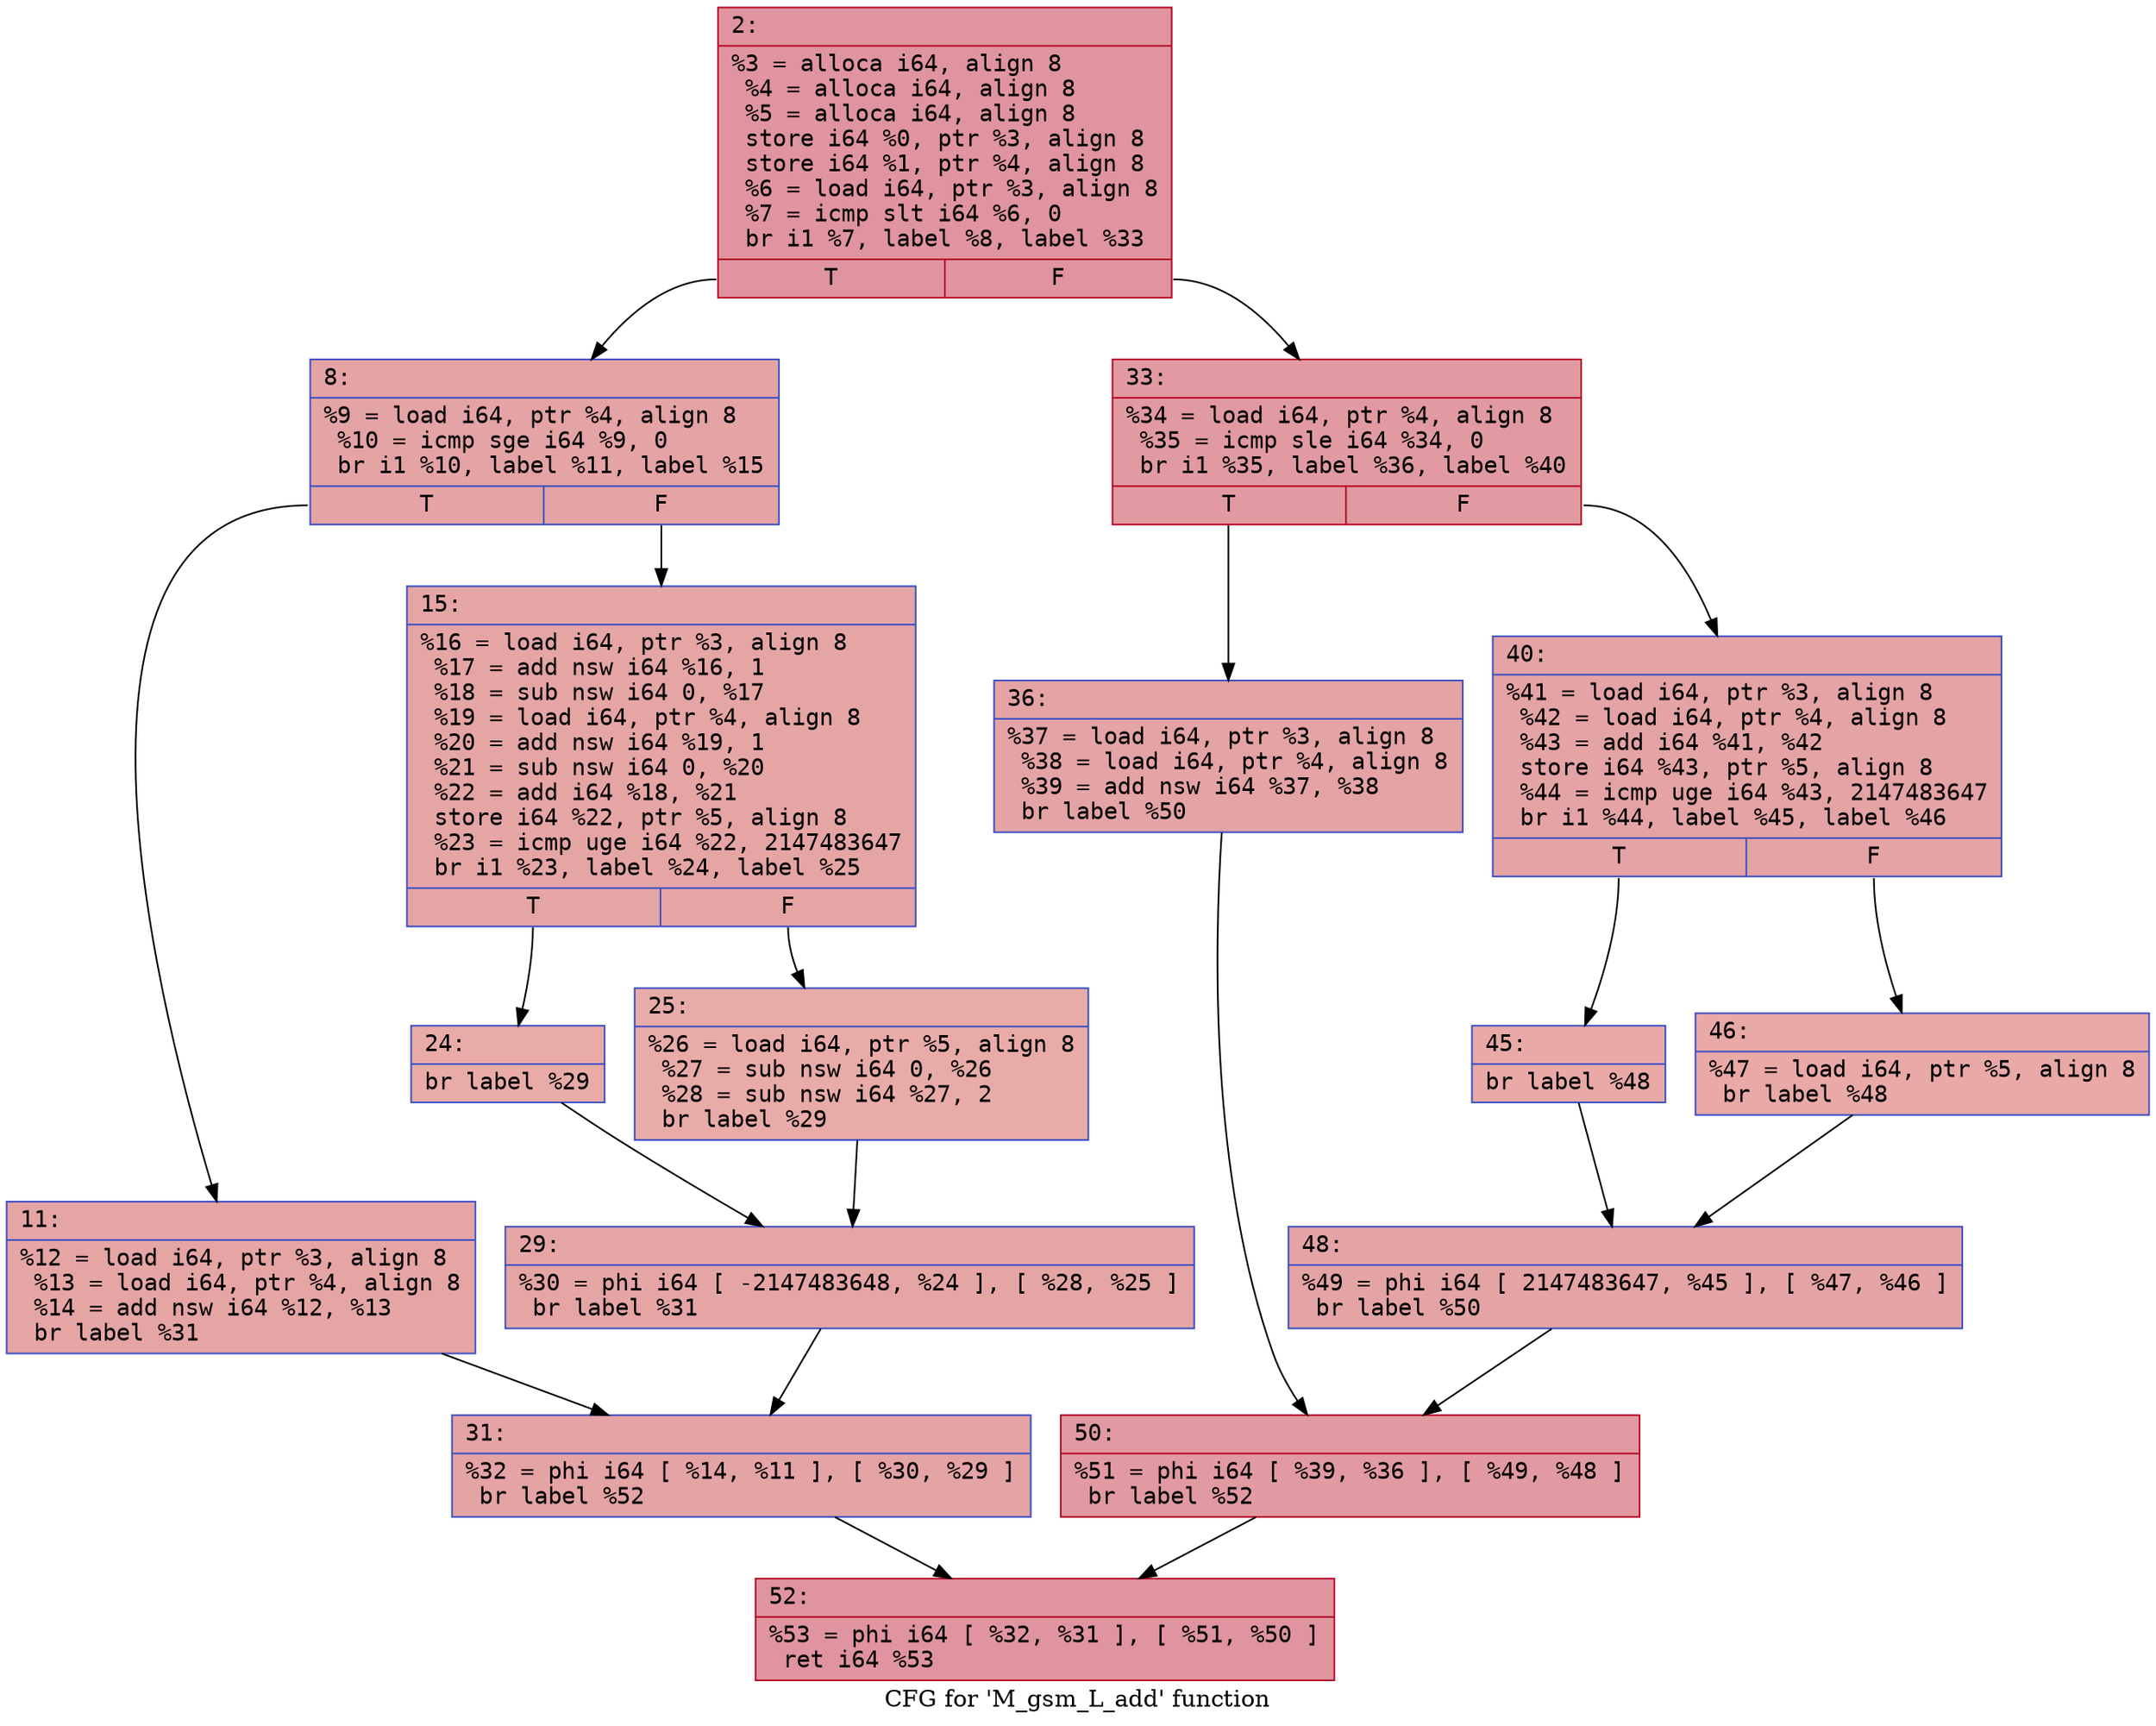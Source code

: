 digraph "CFG for 'M_gsm_L_add' function" {
	label="CFG for 'M_gsm_L_add' function";

	Node0x600000843de0 [shape=record,color="#b70d28ff", style=filled, fillcolor="#b70d2870" fontname="Courier",label="{2:\l|  %3 = alloca i64, align 8\l  %4 = alloca i64, align 8\l  %5 = alloca i64, align 8\l  store i64 %0, ptr %3, align 8\l  store i64 %1, ptr %4, align 8\l  %6 = load i64, ptr %3, align 8\l  %7 = icmp slt i64 %6, 0\l  br i1 %7, label %8, label %33\l|{<s0>T|<s1>F}}"];
	Node0x600000843de0:s0 -> Node0x600000843e30[tooltip="2 -> 8\nProbability 37.50%" ];
	Node0x600000843de0:s1 -> Node0x6000008440a0[tooltip="2 -> 33\nProbability 62.50%" ];
	Node0x600000843e30 [shape=record,color="#3d50c3ff", style=filled, fillcolor="#c32e3170" fontname="Courier",label="{8:\l|  %9 = load i64, ptr %4, align 8\l  %10 = icmp sge i64 %9, 0\l  br i1 %10, label %11, label %15\l|{<s0>T|<s1>F}}"];
	Node0x600000843e30:s0 -> Node0x600000843e80[tooltip="8 -> 11\nProbability 50.00%" ];
	Node0x600000843e30:s1 -> Node0x600000843ed0[tooltip="8 -> 15\nProbability 50.00%" ];
	Node0x600000843e80 [shape=record,color="#3d50c3ff", style=filled, fillcolor="#c5333470" fontname="Courier",label="{11:\l|  %12 = load i64, ptr %3, align 8\l  %13 = load i64, ptr %4, align 8\l  %14 = add nsw i64 %12, %13\l  br label %31\l}"];
	Node0x600000843e80 -> Node0x600000844050[tooltip="11 -> 31\nProbability 100.00%" ];
	Node0x600000843ed0 [shape=record,color="#3d50c3ff", style=filled, fillcolor="#c5333470" fontname="Courier",label="{15:\l|  %16 = load i64, ptr %3, align 8\l  %17 = add nsw i64 %16, 1\l  %18 = sub nsw i64 0, %17\l  %19 = load i64, ptr %4, align 8\l  %20 = add nsw i64 %19, 1\l  %21 = sub nsw i64 0, %20\l  %22 = add i64 %18, %21\l  store i64 %22, ptr %5, align 8\l  %23 = icmp uge i64 %22, 2147483647\l  br i1 %23, label %24, label %25\l|{<s0>T|<s1>F}}"];
	Node0x600000843ed0:s0 -> Node0x600000843f20[tooltip="15 -> 24\nProbability 50.00%" ];
	Node0x600000843ed0:s1 -> Node0x600000843f70[tooltip="15 -> 25\nProbability 50.00%" ];
	Node0x600000843f20 [shape=record,color="#3d50c3ff", style=filled, fillcolor="#cc403a70" fontname="Courier",label="{24:\l|  br label %29\l}"];
	Node0x600000843f20 -> Node0x600000844000[tooltip="24 -> 29\nProbability 100.00%" ];
	Node0x600000843f70 [shape=record,color="#3d50c3ff", style=filled, fillcolor="#cc403a70" fontname="Courier",label="{25:\l|  %26 = load i64, ptr %5, align 8\l  %27 = sub nsw i64 0, %26\l  %28 = sub nsw i64 %27, 2\l  br label %29\l}"];
	Node0x600000843f70 -> Node0x600000844000[tooltip="25 -> 29\nProbability 100.00%" ];
	Node0x600000844000 [shape=record,color="#3d50c3ff", style=filled, fillcolor="#c5333470" fontname="Courier",label="{29:\l|  %30 = phi i64 [ -2147483648, %24 ], [ %28, %25 ]\l  br label %31\l}"];
	Node0x600000844000 -> Node0x600000844050[tooltip="29 -> 31\nProbability 100.00%" ];
	Node0x600000844050 [shape=record,color="#3d50c3ff", style=filled, fillcolor="#c32e3170" fontname="Courier",label="{31:\l|  %32 = phi i64 [ %14, %11 ], [ %30, %29 ]\l  br label %52\l}"];
	Node0x600000844050 -> Node0x6000008442d0[tooltip="31 -> 52\nProbability 100.00%" ];
	Node0x6000008440a0 [shape=record,color="#b70d28ff", style=filled, fillcolor="#bb1b2c70" fontname="Courier",label="{33:\l|  %34 = load i64, ptr %4, align 8\l  %35 = icmp sle i64 %34, 0\l  br i1 %35, label %36, label %40\l|{<s0>T|<s1>F}}"];
	Node0x6000008440a0:s0 -> Node0x6000008440f0[tooltip="33 -> 36\nProbability 50.00%" ];
	Node0x6000008440a0:s1 -> Node0x600000844140[tooltip="33 -> 40\nProbability 50.00%" ];
	Node0x6000008440f0 [shape=record,color="#3d50c3ff", style=filled, fillcolor="#c32e3170" fontname="Courier",label="{36:\l|  %37 = load i64, ptr %3, align 8\l  %38 = load i64, ptr %4, align 8\l  %39 = add nsw i64 %37, %38\l  br label %50\l}"];
	Node0x6000008440f0 -> Node0x600000844280[tooltip="36 -> 50\nProbability 100.00%" ];
	Node0x600000844140 [shape=record,color="#3d50c3ff", style=filled, fillcolor="#c32e3170" fontname="Courier",label="{40:\l|  %41 = load i64, ptr %3, align 8\l  %42 = load i64, ptr %4, align 8\l  %43 = add i64 %41, %42\l  store i64 %43, ptr %5, align 8\l  %44 = icmp uge i64 %43, 2147483647\l  br i1 %44, label %45, label %46\l|{<s0>T|<s1>F}}"];
	Node0x600000844140:s0 -> Node0x600000844190[tooltip="40 -> 45\nProbability 50.00%" ];
	Node0x600000844140:s1 -> Node0x6000008441e0[tooltip="40 -> 46\nProbability 50.00%" ];
	Node0x600000844190 [shape=record,color="#3d50c3ff", style=filled, fillcolor="#ca3b3770" fontname="Courier",label="{45:\l|  br label %48\l}"];
	Node0x600000844190 -> Node0x600000844230[tooltip="45 -> 48\nProbability 100.00%" ];
	Node0x6000008441e0 [shape=record,color="#3d50c3ff", style=filled, fillcolor="#ca3b3770" fontname="Courier",label="{46:\l|  %47 = load i64, ptr %5, align 8\l  br label %48\l}"];
	Node0x6000008441e0 -> Node0x600000844230[tooltip="46 -> 48\nProbability 100.00%" ];
	Node0x600000844230 [shape=record,color="#3d50c3ff", style=filled, fillcolor="#c32e3170" fontname="Courier",label="{48:\l|  %49 = phi i64 [ 2147483647, %45 ], [ %47, %46 ]\l  br label %50\l}"];
	Node0x600000844230 -> Node0x600000844280[tooltip="48 -> 50\nProbability 100.00%" ];
	Node0x600000844280 [shape=record,color="#b70d28ff", style=filled, fillcolor="#bb1b2c70" fontname="Courier",label="{50:\l|  %51 = phi i64 [ %39, %36 ], [ %49, %48 ]\l  br label %52\l}"];
	Node0x600000844280 -> Node0x6000008442d0[tooltip="50 -> 52\nProbability 100.00%" ];
	Node0x6000008442d0 [shape=record,color="#b70d28ff", style=filled, fillcolor="#b70d2870" fontname="Courier",label="{52:\l|  %53 = phi i64 [ %32, %31 ], [ %51, %50 ]\l  ret i64 %53\l}"];
}
